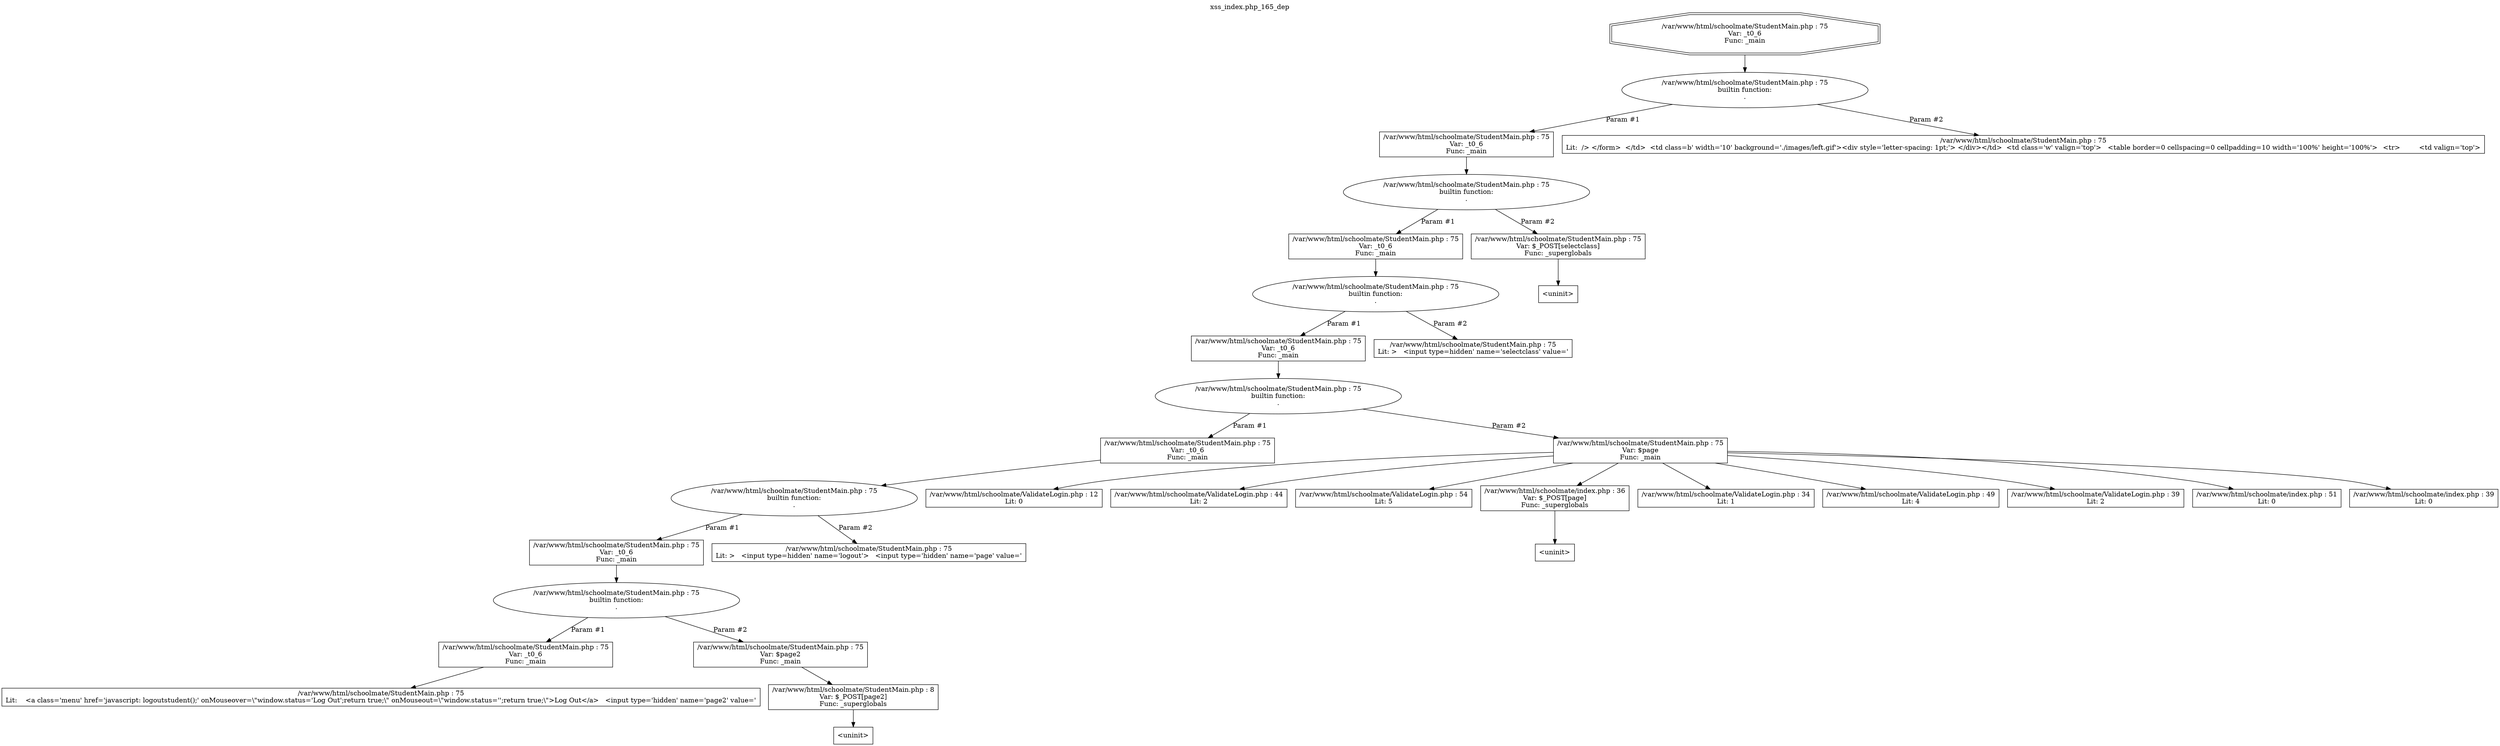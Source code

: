 digraph cfg {
  label="xss_index.php_165_dep";
  labelloc=t;
  n1 [shape=doubleoctagon, label="/var/www/html/schoolmate/StudentMain.php : 75\nVar: _t0_6\nFunc: _main\n"];
  n2 [shape=ellipse, label="/var/www/html/schoolmate/StudentMain.php : 75\nbuiltin function:\n.\n"];
  n3 [shape=box, label="/var/www/html/schoolmate/StudentMain.php : 75\nVar: _t0_6\nFunc: _main\n"];
  n4 [shape=ellipse, label="/var/www/html/schoolmate/StudentMain.php : 75\nbuiltin function:\n.\n"];
  n5 [shape=box, label="/var/www/html/schoolmate/StudentMain.php : 75\nVar: _t0_6\nFunc: _main\n"];
  n6 [shape=ellipse, label="/var/www/html/schoolmate/StudentMain.php : 75\nbuiltin function:\n.\n"];
  n7 [shape=box, label="/var/www/html/schoolmate/StudentMain.php : 75\nVar: _t0_6\nFunc: _main\n"];
  n8 [shape=ellipse, label="/var/www/html/schoolmate/StudentMain.php : 75\nbuiltin function:\n.\n"];
  n9 [shape=box, label="/var/www/html/schoolmate/StudentMain.php : 75\nVar: _t0_6\nFunc: _main\n"];
  n10 [shape=ellipse, label="/var/www/html/schoolmate/StudentMain.php : 75\nbuiltin function:\n.\n"];
  n11 [shape=box, label="/var/www/html/schoolmate/StudentMain.php : 75\nVar: _t0_6\nFunc: _main\n"];
  n12 [shape=ellipse, label="/var/www/html/schoolmate/StudentMain.php : 75\nbuiltin function:\n.\n"];
  n13 [shape=box, label="/var/www/html/schoolmate/StudentMain.php : 75\nVar: _t0_6\nFunc: _main\n"];
  n14 [shape=box, label="/var/www/html/schoolmate/StudentMain.php : 75\nLit:    <a class='menu' href='javascript: logoutstudent();' onMouseover=\\\"window.status='Log Out';return true;\\\" onMouseout=\\\"window.status='';return true;\\\">Log Out</a>   <input type='hidden' name='page2' value='\n"];
  n15 [shape=box, label="/var/www/html/schoolmate/StudentMain.php : 75\nVar: $page2\nFunc: _main\n"];
  n16 [shape=box, label="/var/www/html/schoolmate/StudentMain.php : 8\nVar: $_POST[page2]\nFunc: _superglobals\n"];
  n17 [shape=box, label="<uninit>"];
  n18 [shape=box, label="/var/www/html/schoolmate/StudentMain.php : 75\nLit: >   <input type=hidden' name='logout'>   <input type='hidden' name='page' value='\n"];
  n19 [shape=box, label="/var/www/html/schoolmate/StudentMain.php : 75\nVar: $page\nFunc: _main\n"];
  n20 [shape=box, label="/var/www/html/schoolmate/ValidateLogin.php : 12\nLit: 0\n"];
  n21 [shape=box, label="/var/www/html/schoolmate/ValidateLogin.php : 44\nLit: 2\n"];
  n22 [shape=box, label="/var/www/html/schoolmate/ValidateLogin.php : 54\nLit: 5\n"];
  n23 [shape=box, label="/var/www/html/schoolmate/index.php : 36\nVar: $_POST[page]\nFunc: _superglobals\n"];
  n24 [shape=box, label="<uninit>"];
  n25 [shape=box, label="/var/www/html/schoolmate/ValidateLogin.php : 34\nLit: 1\n"];
  n26 [shape=box, label="/var/www/html/schoolmate/ValidateLogin.php : 49\nLit: 4\n"];
  n27 [shape=box, label="/var/www/html/schoolmate/ValidateLogin.php : 39\nLit: 2\n"];
  n28 [shape=box, label="/var/www/html/schoolmate/index.php : 51\nLit: 0\n"];
  n29 [shape=box, label="/var/www/html/schoolmate/index.php : 39\nLit: 0\n"];
  n30 [shape=box, label="/var/www/html/schoolmate/StudentMain.php : 75\nLit: >   <input type=hidden' name='selectclass' value='\n"];
  n31 [shape=box, label="/var/www/html/schoolmate/StudentMain.php : 75\nVar: $_POST[selectclass]\nFunc: _superglobals\n"];
  n32 [shape=box, label="<uninit>"];
  n33 [shape=box, label="/var/www/html/schoolmate/StudentMain.php : 75\nLit:  /> </form>  </td>  <td class=b' width='10' background='./images/left.gif'><div style='letter-spacing: 1pt;'>&nbsp;</div></td>  <td class='w' valign='top'>   <table border=0 cellspacing=0 cellpadding=10 width='100%' height='100%'>	<tr>	 <td valign='top'>\n"];
  n1 -> n2;
  n3 -> n4;
  n5 -> n6;
  n7 -> n8;
  n9 -> n10;
  n11 -> n12;
  n13 -> n14;
  n12 -> n13[label="Param #1"];
  n12 -> n15[label="Param #2"];
  n16 -> n17;
  n15 -> n16;
  n10 -> n11[label="Param #1"];
  n10 -> n18[label="Param #2"];
  n8 -> n9[label="Param #1"];
  n8 -> n19[label="Param #2"];
  n19 -> n20;
  n19 -> n21;
  n19 -> n22;
  n19 -> n23;
  n19 -> n25;
  n19 -> n26;
  n19 -> n27;
  n19 -> n28;
  n19 -> n29;
  n23 -> n24;
  n6 -> n7[label="Param #1"];
  n6 -> n30[label="Param #2"];
  n4 -> n5[label="Param #1"];
  n4 -> n31[label="Param #2"];
  n31 -> n32;
  n2 -> n3[label="Param #1"];
  n2 -> n33[label="Param #2"];
}
